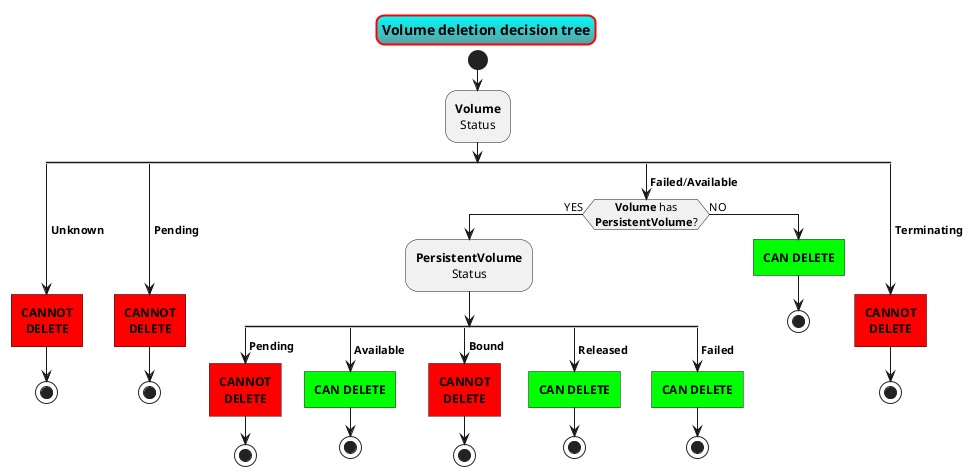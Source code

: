 @startuml

title Volume deletion decision tree
skinparam titleBorderRoundCorner 15
skinparam titleBorderThickness 2
skinparam titleBorderColor red
skinparam titleBackgroundColor Aqua-CadetBlue

skinparam wrapWidth 75
skinparam defaultTextAlignment center

start

:**Volume** Status;
split
  -> **Unknown**;
  #FF0000:**CANNOT DELETE**]
  stop
split again
  -> **Pending**;
  #FF0000:**CANNOT DELETE**]
  stop
split again
  -> **Failed**/**Available**;
  if (**Volume** has **PersistentVolume**?) then (YES)
    :**PersistentVolume** Status;
    split
      -> **Pending**;
      #FF0000:**CANNOT DELETE**]
      stop
    split again
      -> **Available**;
      #00FF00:**CAN DELETE**]
      stop
    split again
      -> **Bound**;
      #FF0000:**CANNOT DELETE**]
      stop
    split again
      -> **Released**;
      #00FF00:**CAN DELETE**]
      stop
    split again
      -> **Failed**;
      #00FF00:**CAN DELETE**]
      stop
    end split;
  else (NO)
    #00FF00:**CAN DELETE**]
    stop
  endif
split again
  -> **Terminating**;
  #FF0000:**CANNOT DELETE**]
  stop
end split;

@enduml
